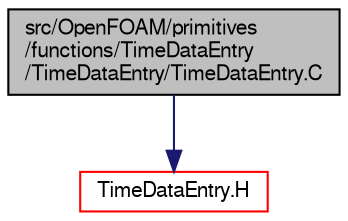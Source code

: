 digraph "src/OpenFOAM/primitives/functions/TimeDataEntry/TimeDataEntry/TimeDataEntry.C"
{
  bgcolor="transparent";
  edge [fontname="FreeSans",fontsize="10",labelfontname="FreeSans",labelfontsize="10"];
  node [fontname="FreeSans",fontsize="10",shape=record];
  Node1 [label="src/OpenFOAM/primitives\l/functions/TimeDataEntry\l/TimeDataEntry/TimeDataEntry.C",height=0.2,width=0.4,color="black", fillcolor="grey75", style="filled" fontcolor="black"];
  Node1 -> Node2 [color="midnightblue",fontsize="10",style="solid",fontname="FreeSans"];
  Node2 [label="TimeDataEntry.H",height=0.2,width=0.4,color="red",URL="$a08396.html"];
}
